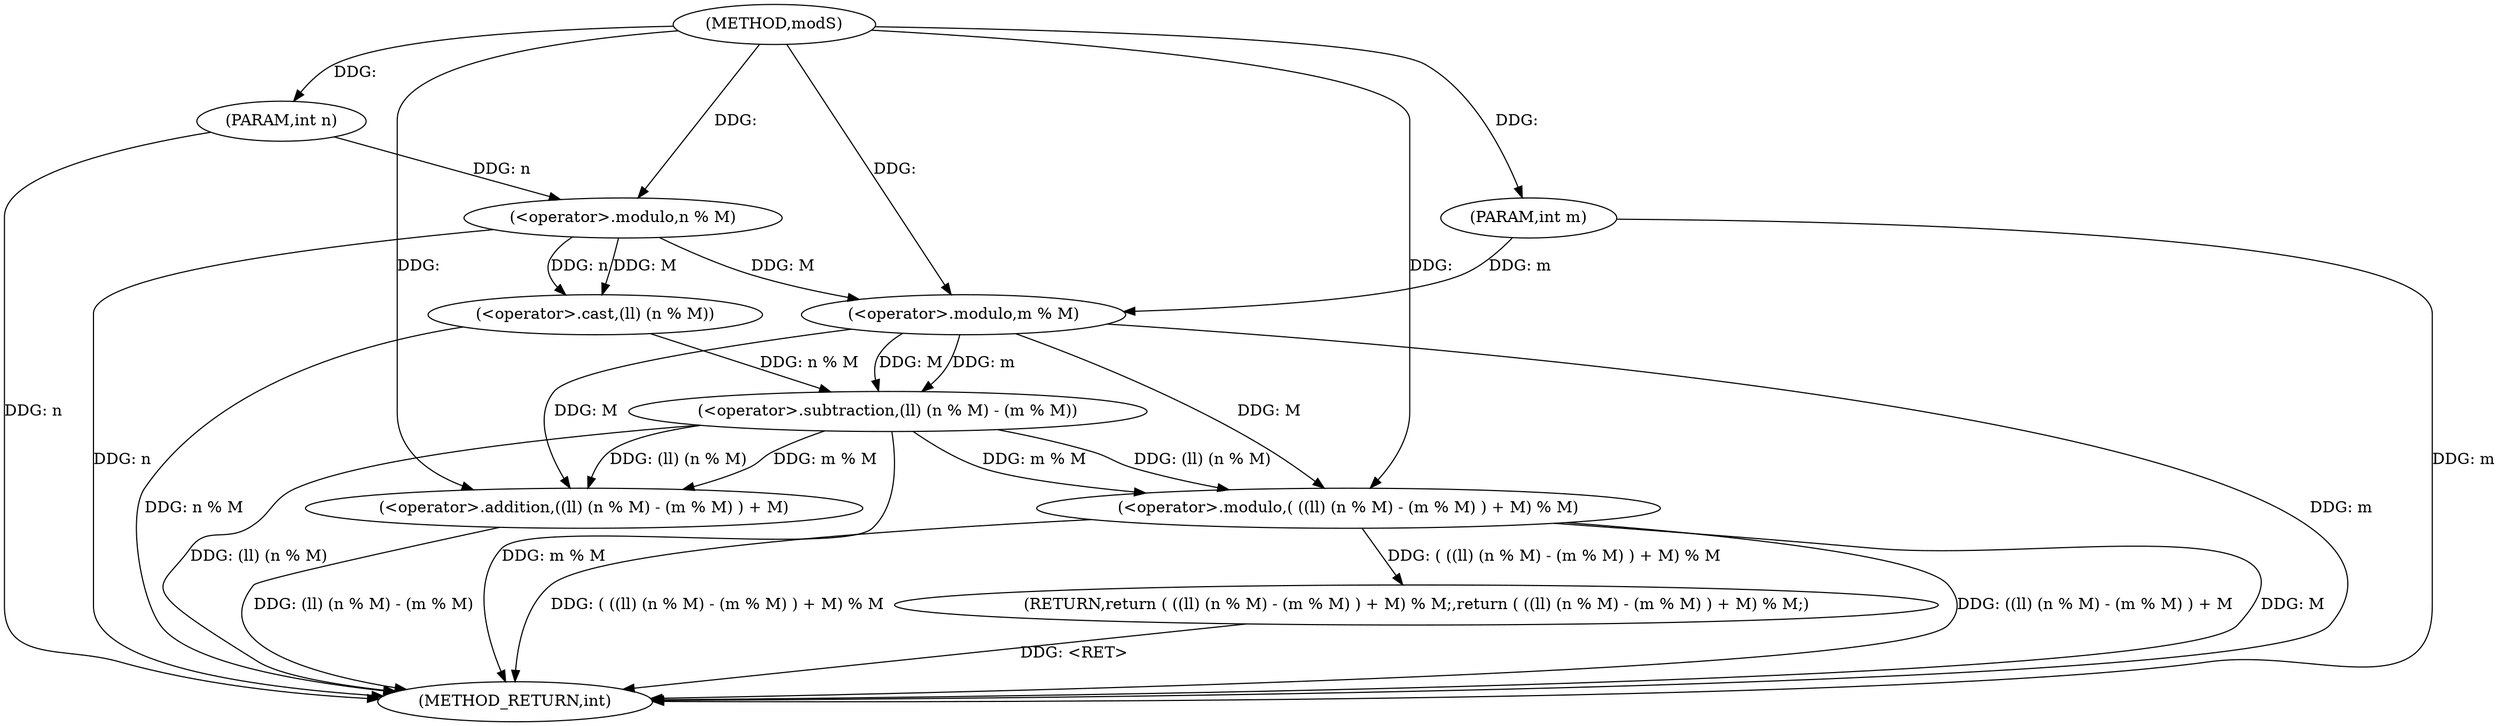 digraph "modS" {  
"1000215" [label = "(METHOD,modS)" ]
"1000233" [label = "(METHOD_RETURN,int)" ]
"1000216" [label = "(PARAM,int n)" ]
"1000217" [label = "(PARAM,int m)" ]
"1000219" [label = "(RETURN,return ( ((ll) (n % M) - (m % M) ) + M) % M;,return ( ((ll) (n % M) - (m % M) ) + M) % M;)" ]
"1000220" [label = "(<operator>.modulo,( ((ll) (n % M) - (m % M) ) + M) % M)" ]
"1000221" [label = "(<operator>.addition,((ll) (n % M) - (m % M) ) + M)" ]
"1000222" [label = "(<operator>.subtraction,(ll) (n % M) - (m % M))" ]
"1000223" [label = "(<operator>.cast,(ll) (n % M))" ]
"1000228" [label = "(<operator>.modulo,m % M)" ]
"1000225" [label = "(<operator>.modulo,n % M)" ]
  "1000216" -> "1000233"  [ label = "DDG: n"] 
  "1000217" -> "1000233"  [ label = "DDG: m"] 
  "1000225" -> "1000233"  [ label = "DDG: n"] 
  "1000223" -> "1000233"  [ label = "DDG: n % M"] 
  "1000222" -> "1000233"  [ label = "DDG: (ll) (n % M)"] 
  "1000228" -> "1000233"  [ label = "DDG: m"] 
  "1000222" -> "1000233"  [ label = "DDG: m % M"] 
  "1000221" -> "1000233"  [ label = "DDG: (ll) (n % M) - (m % M)"] 
  "1000220" -> "1000233"  [ label = "DDG: ((ll) (n % M) - (m % M) ) + M"] 
  "1000220" -> "1000233"  [ label = "DDG: M"] 
  "1000220" -> "1000233"  [ label = "DDG: ( ((ll) (n % M) - (m % M) ) + M) % M"] 
  "1000219" -> "1000233"  [ label = "DDG: <RET>"] 
  "1000215" -> "1000216"  [ label = "DDG: "] 
  "1000215" -> "1000217"  [ label = "DDG: "] 
  "1000220" -> "1000219"  [ label = "DDG: ( ((ll) (n % M) - (m % M) ) + M) % M"] 
  "1000222" -> "1000220"  [ label = "DDG: (ll) (n % M)"] 
  "1000222" -> "1000220"  [ label = "DDG: m % M"] 
  "1000228" -> "1000220"  [ label = "DDG: M"] 
  "1000215" -> "1000220"  [ label = "DDG: "] 
  "1000222" -> "1000221"  [ label = "DDG: (ll) (n % M)"] 
  "1000222" -> "1000221"  [ label = "DDG: m % M"] 
  "1000228" -> "1000221"  [ label = "DDG: M"] 
  "1000215" -> "1000221"  [ label = "DDG: "] 
  "1000223" -> "1000222"  [ label = "DDG: n % M"] 
  "1000228" -> "1000222"  [ label = "DDG: M"] 
  "1000228" -> "1000222"  [ label = "DDG: m"] 
  "1000225" -> "1000223"  [ label = "DDG: n"] 
  "1000225" -> "1000223"  [ label = "DDG: M"] 
  "1000217" -> "1000228"  [ label = "DDG: m"] 
  "1000215" -> "1000228"  [ label = "DDG: "] 
  "1000225" -> "1000228"  [ label = "DDG: M"] 
  "1000216" -> "1000225"  [ label = "DDG: n"] 
  "1000215" -> "1000225"  [ label = "DDG: "] 
}
